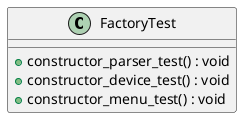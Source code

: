 @startuml
class FactoryTest {
    + constructor_parser_test() : void
    + constructor_device_test() : void
    + constructor_menu_test() : void
}
@enduml
